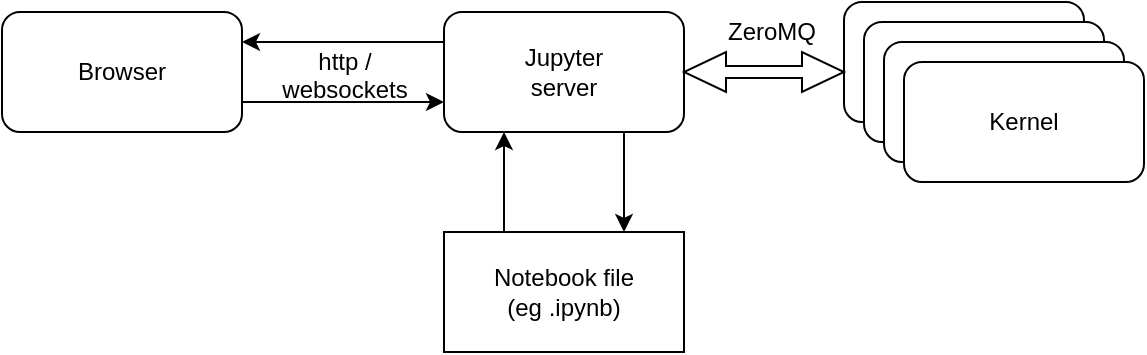 <mxfile version="10.8.0" type="device"><diagram id="X5R3FKPFae7btONVhmZK" name="Page-1"><mxGraphModel dx="918" dy="646" grid="1" gridSize="10" guides="1" tooltips="1" connect="1" arrows="1" fold="1" page="1" pageScale="1" pageWidth="827" pageHeight="1169" background="#ffffff" math="0" shadow="0"><root><mxCell id="0"/><mxCell id="1" parent="0"/><mxCell id="2" value="Browser" style="rounded=1;whiteSpace=wrap;html=1;" parent="1" vertex="1"><mxGeometry x="49" y="170" width="120" height="60" as="geometry"/></mxCell><mxCell id="3" value="Jupyter&lt;br&gt;server" style="rounded=1;whiteSpace=wrap;html=1;" parent="1" vertex="1"><mxGeometry x="270" y="170" width="120" height="60" as="geometry"/></mxCell><mxCell id="4" value="Kernel" style="rounded=1;whiteSpace=wrap;html=1;" parent="1" vertex="1"><mxGeometry x="470" y="165" width="120" height="60" as="geometry"/></mxCell><mxCell id="5" value="Kernel" style="rounded=1;whiteSpace=wrap;html=1;" parent="1" vertex="1"><mxGeometry x="480" y="175" width="120" height="60" as="geometry"/></mxCell><mxCell id="6" value="Kernel" style="rounded=1;whiteSpace=wrap;html=1;" parent="1" vertex="1"><mxGeometry x="490" y="185" width="120" height="60" as="geometry"/></mxCell><mxCell id="7" value="Kernel" style="rounded=1;whiteSpace=wrap;html=1;" parent="1" vertex="1"><mxGeometry x="500" y="195" width="120" height="60" as="geometry"/></mxCell><mxCell id="8" value="Notebook file&lt;br&gt;(eg .ipynb)&lt;br&gt;" style="rounded=0;whiteSpace=wrap;html=1;" parent="1" vertex="1"><mxGeometry x="270" y="280" width="120" height="60" as="geometry"/></mxCell><mxCell id="10" value="" style="endArrow=classic;html=1;entryX=0.25;entryY=1;exitX=0.25;exitY=0;" parent="1" source="8" target="3" edge="1"><mxGeometry width="50" height="50" relative="1" as="geometry"><mxPoint x="90" y="410" as="sourcePoint"/><mxPoint x="140" y="360" as="targetPoint"/></mxGeometry></mxCell><mxCell id="11" value="" style="endArrow=classic;html=1;entryX=0.75;entryY=0;exitX=0.75;exitY=1;" parent="1" source="3" target="8" edge="1"><mxGeometry width="50" height="50" relative="1" as="geometry"><mxPoint x="310" y="290" as="sourcePoint"/><mxPoint x="310" y="240" as="targetPoint"/></mxGeometry></mxCell><mxCell id="12" value="" style="endArrow=classic;html=1;exitX=0;exitY=0.25;entryX=1;entryY=0.25;" parent="1" source="3" target="2" edge="1"><mxGeometry width="50" height="50" relative="1" as="geometry"><mxPoint x="229" y="185" as="sourcePoint"/><mxPoint x="99" y="360" as="targetPoint"/></mxGeometry></mxCell><mxCell id="13" value="" style="endArrow=classic;html=1;entryX=0;entryY=0.75;exitX=1;exitY=0.75;" parent="1" source="2" target="3" edge="1"><mxGeometry width="50" height="50" relative="1" as="geometry"><mxPoint x="279" y="300" as="sourcePoint"/><mxPoint x="229" y="215" as="targetPoint"/></mxGeometry></mxCell><mxCell id="15" value="" style="html=1;shadow=0;dashed=0;align=center;verticalAlign=middle;shape=mxgraph.arrows2.twoWayArrow;dy=0.7;dx=21;" parent="1" vertex="1"><mxGeometry x="390" y="190" width="80" height="20" as="geometry"/></mxCell><mxCell id="17" value="http /&lt;br&gt;websockets&lt;br&gt;" style="text;html=1;resizable=0;points=[];autosize=1;align=center;verticalAlign=top;spacingTop=-4;" parent="1" vertex="1"><mxGeometry x="180" y="185" width="80" height="30" as="geometry"/></mxCell><mxCell id="19" value="ZeroMQ" style="text;html=1;resizable=0;points=[];autosize=1;align=left;verticalAlign=top;spacingTop=-4;" parent="1" vertex="1"><mxGeometry x="410" y="170" width="60" height="20" as="geometry"/></mxCell></root></mxGraphModel></diagram></mxfile>